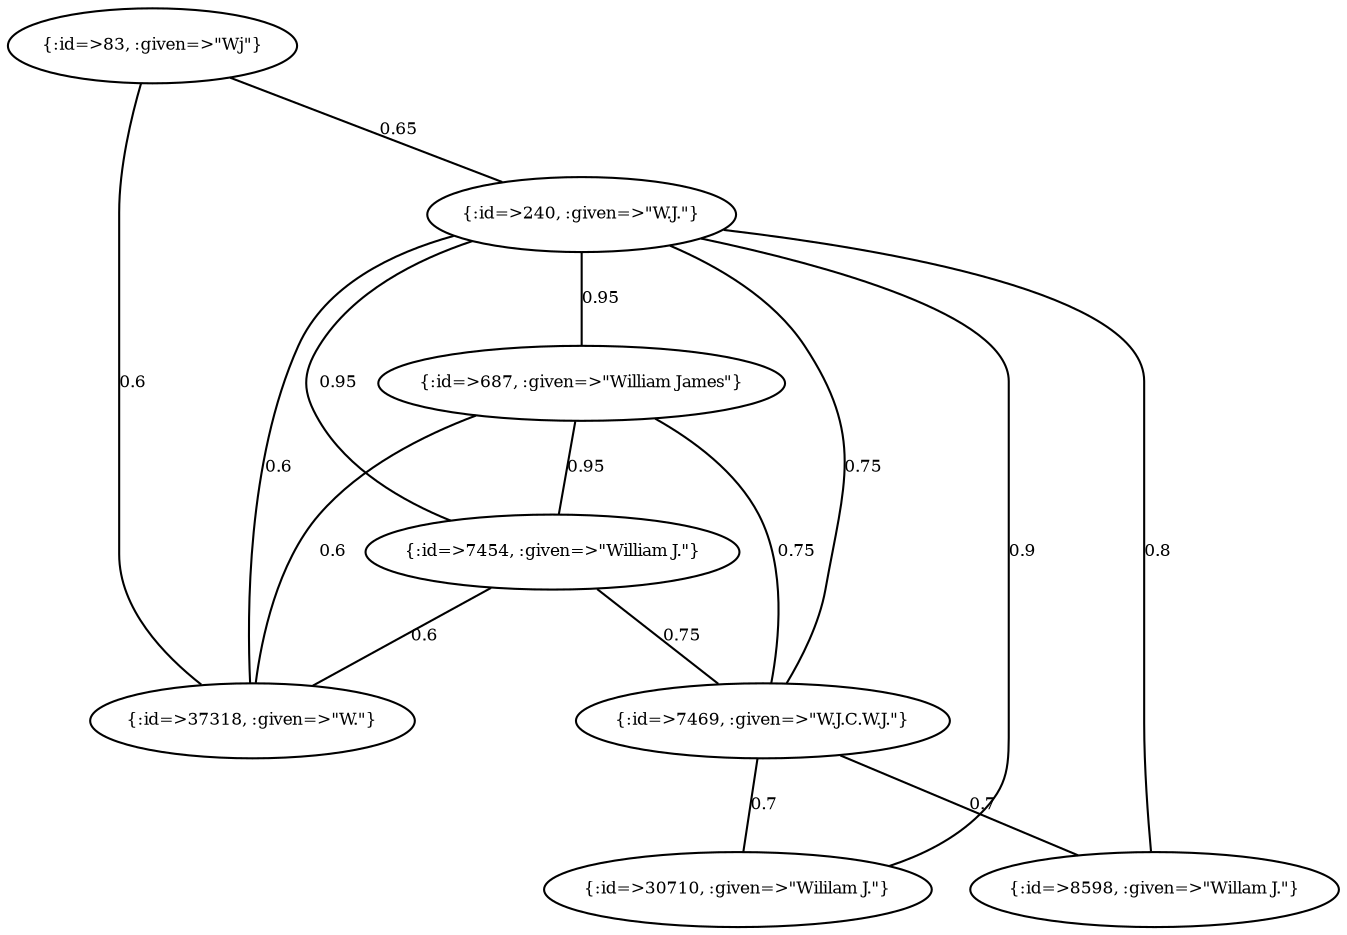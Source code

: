 graph Collector__WeightedGraph {
    "{:id=>83, :given=>\"Wj\"}" [
        fontsize = 8,
        label = "{:id=>83, :given=>\"Wj\"}"
    ]

    "{:id=>240, :given=>\"W.J.\"}" [
        fontsize = 8,
        label = "{:id=>240, :given=>\"W.J.\"}"
    ]

    "{:id=>687, :given=>\"William James\"}" [
        fontsize = 8,
        label = "{:id=>687, :given=>\"William James\"}"
    ]

    "{:id=>7454, :given=>\"William J.\"}" [
        fontsize = 8,
        label = "{:id=>7454, :given=>\"William J.\"}"
    ]

    "{:id=>7469, :given=>\"W.J.C.W.J.\"}" [
        fontsize = 8,
        label = "{:id=>7469, :given=>\"W.J.C.W.J.\"}"
    ]

    "{:id=>8598, :given=>\"Willam J.\"}" [
        fontsize = 8,
        label = "{:id=>8598, :given=>\"Willam J.\"}"
    ]

    "{:id=>30710, :given=>\"Wililam J.\"}" [
        fontsize = 8,
        label = "{:id=>30710, :given=>\"Wililam J.\"}"
    ]

    "{:id=>37318, :given=>\"W.\"}" [
        fontsize = 8,
        label = "{:id=>37318, :given=>\"W.\"}"
    ]

    "{:id=>83, :given=>\"Wj\"}" -- "{:id=>240, :given=>\"W.J.\"}" [
        fontsize = 8,
        label = 0.65
    ]

    "{:id=>83, :given=>\"Wj\"}" -- "{:id=>37318, :given=>\"W.\"}" [
        fontsize = 8,
        label = 0.6
    ]

    "{:id=>240, :given=>\"W.J.\"}" -- "{:id=>687, :given=>\"William James\"}" [
        fontsize = 8,
        label = 0.95
    ]

    "{:id=>240, :given=>\"W.J.\"}" -- "{:id=>7454, :given=>\"William J.\"}" [
        fontsize = 8,
        label = 0.95
    ]

    "{:id=>240, :given=>\"W.J.\"}" -- "{:id=>7469, :given=>\"W.J.C.W.J.\"}" [
        fontsize = 8,
        label = 0.75
    ]

    "{:id=>240, :given=>\"W.J.\"}" -- "{:id=>8598, :given=>\"Willam J.\"}" [
        fontsize = 8,
        label = 0.8
    ]

    "{:id=>240, :given=>\"W.J.\"}" -- "{:id=>30710, :given=>\"Wililam J.\"}" [
        fontsize = 8,
        label = 0.9
    ]

    "{:id=>240, :given=>\"W.J.\"}" -- "{:id=>37318, :given=>\"W.\"}" [
        fontsize = 8,
        label = 0.6
    ]

    "{:id=>687, :given=>\"William James\"}" -- "{:id=>7454, :given=>\"William J.\"}" [
        fontsize = 8,
        label = 0.95
    ]

    "{:id=>687, :given=>\"William James\"}" -- "{:id=>7469, :given=>\"W.J.C.W.J.\"}" [
        fontsize = 8,
        label = 0.75
    ]

    "{:id=>687, :given=>\"William James\"}" -- "{:id=>37318, :given=>\"W.\"}" [
        fontsize = 8,
        label = 0.6
    ]

    "{:id=>7454, :given=>\"William J.\"}" -- "{:id=>7469, :given=>\"W.J.C.W.J.\"}" [
        fontsize = 8,
        label = 0.75
    ]

    "{:id=>7454, :given=>\"William J.\"}" -- "{:id=>37318, :given=>\"W.\"}" [
        fontsize = 8,
        label = 0.6
    ]

    "{:id=>7469, :given=>\"W.J.C.W.J.\"}" -- "{:id=>8598, :given=>\"Willam J.\"}" [
        fontsize = 8,
        label = 0.7
    ]

    "{:id=>7469, :given=>\"W.J.C.W.J.\"}" -- "{:id=>30710, :given=>\"Wililam J.\"}" [
        fontsize = 8,
        label = 0.7
    ]
}
